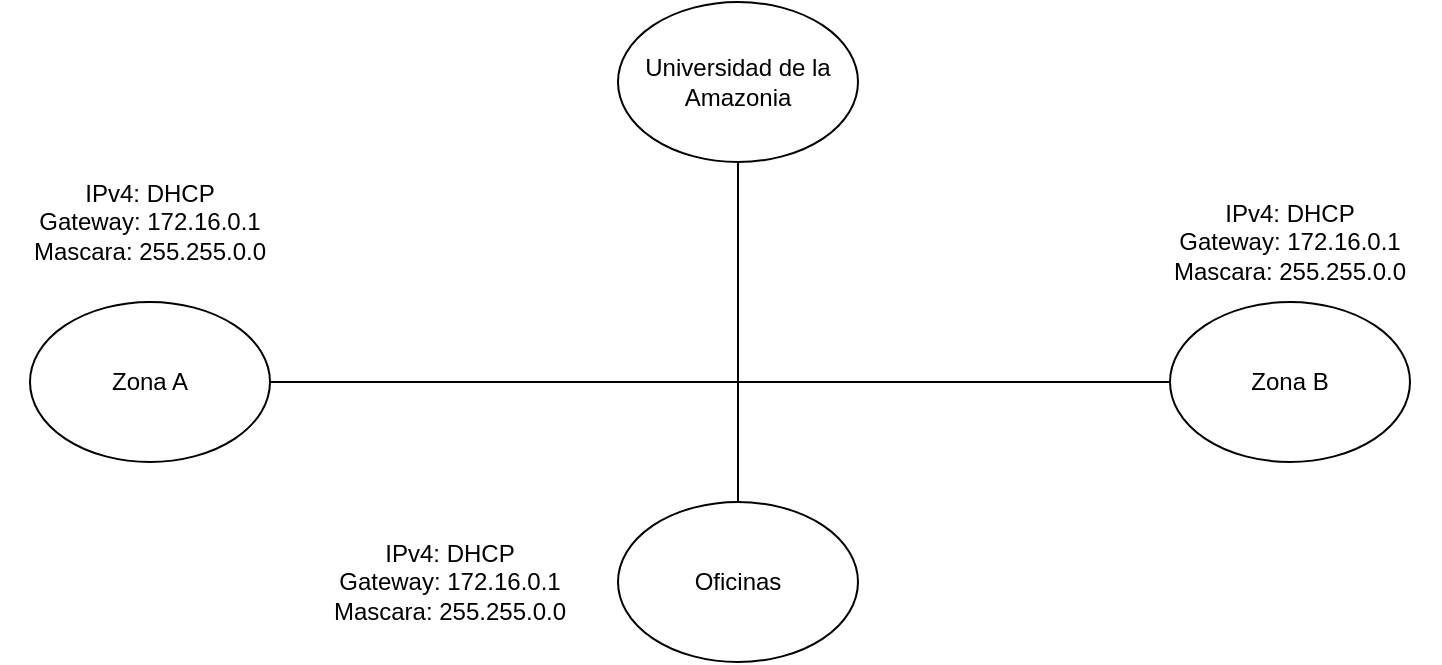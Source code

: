<mxfile version="14.4.6" type="github">
  <diagram id="3_CNdJfU3h9m9mvtLGag" name="Page-1">
    <mxGraphModel dx="868" dy="482" grid="1" gridSize="10" guides="1" tooltips="1" connect="1" arrows="1" fold="1" page="1" pageScale="1" pageWidth="827" pageHeight="1169" math="0" shadow="0">
      <root>
        <mxCell id="0" />
        <mxCell id="1" parent="0" />
        <mxCell id="ELym_EkOuUkFBFg9A3Zz-1" value="Universidad de la Amazonia" style="ellipse;whiteSpace=wrap;html=1;" parent="1" vertex="1">
          <mxGeometry x="354" y="170" width="120" height="80" as="geometry" />
        </mxCell>
        <mxCell id="ELym_EkOuUkFBFg9A3Zz-4" style="edgeStyle=orthogonalEdgeStyle;rounded=0;orthogonalLoop=1;jettySize=auto;html=1;entryX=0.5;entryY=1;entryDx=0;entryDy=0;endArrow=none;endFill=0;" parent="1" source="ELym_EkOuUkFBFg9A3Zz-2" target="ELym_EkOuUkFBFg9A3Zz-1" edge="1">
          <mxGeometry relative="1" as="geometry" />
        </mxCell>
        <mxCell id="ELym_EkOuUkFBFg9A3Zz-2" value="Zona A" style="ellipse;whiteSpace=wrap;html=1;" parent="1" vertex="1">
          <mxGeometry x="60" y="320" width="120" height="80" as="geometry" />
        </mxCell>
        <mxCell id="ELym_EkOuUkFBFg9A3Zz-5" style="edgeStyle=orthogonalEdgeStyle;rounded=0;orthogonalLoop=1;jettySize=auto;html=1;entryX=0.5;entryY=1;entryDx=0;entryDy=0;endArrow=none;endFill=0;" parent="1" source="ELym_EkOuUkFBFg9A3Zz-3" target="ELym_EkOuUkFBFg9A3Zz-1" edge="1">
          <mxGeometry relative="1" as="geometry" />
        </mxCell>
        <mxCell id="ELym_EkOuUkFBFg9A3Zz-3" value="Zona B" style="ellipse;whiteSpace=wrap;html=1;" parent="1" vertex="1">
          <mxGeometry x="630" y="320" width="120" height="80" as="geometry" />
        </mxCell>
        <mxCell id="ELym_EkOuUkFBFg9A3Zz-6" value="IPv4: DHCP&lt;br&gt;Gateway: 172.16.0.1&lt;br&gt;Mascara: 255.255.0.0" style="text;html=1;strokeColor=none;fillColor=none;align=center;verticalAlign=middle;whiteSpace=wrap;rounded=0;" parent="1" vertex="1">
          <mxGeometry x="45" y="270" width="150" height="20" as="geometry" />
        </mxCell>
        <mxCell id="ELym_EkOuUkFBFg9A3Zz-7" value="IPv4: DHCP&lt;br&gt;Gateway: 172.16.0.1&lt;br&gt;Mascara: 255.255.0.0" style="text;html=1;strokeColor=none;fillColor=none;align=center;verticalAlign=middle;whiteSpace=wrap;rounded=0;" parent="1" vertex="1">
          <mxGeometry x="615" y="280" width="150" height="20" as="geometry" />
        </mxCell>
        <mxCell id="iEaii4cm5UazwfcMkreI-2" style="edgeStyle=orthogonalEdgeStyle;rounded=0;orthogonalLoop=1;jettySize=auto;html=1;entryX=0.5;entryY=1;entryDx=0;entryDy=0;endArrow=none;endFill=0;" edge="1" parent="1" source="iEaii4cm5UazwfcMkreI-1" target="ELym_EkOuUkFBFg9A3Zz-1">
          <mxGeometry relative="1" as="geometry" />
        </mxCell>
        <mxCell id="iEaii4cm5UazwfcMkreI-1" value="Oficinas" style="ellipse;whiteSpace=wrap;html=1;" vertex="1" parent="1">
          <mxGeometry x="354" y="420" width="120" height="80" as="geometry" />
        </mxCell>
        <mxCell id="iEaii4cm5UazwfcMkreI-3" value="IPv4: DHCP&lt;br&gt;Gateway: 172.16.0.1&lt;br&gt;Mascara: 255.255.0.0" style="text;html=1;strokeColor=none;fillColor=none;align=center;verticalAlign=middle;whiteSpace=wrap;rounded=0;" vertex="1" parent="1">
          <mxGeometry x="195" y="450" width="150" height="20" as="geometry" />
        </mxCell>
      </root>
    </mxGraphModel>
  </diagram>
</mxfile>
